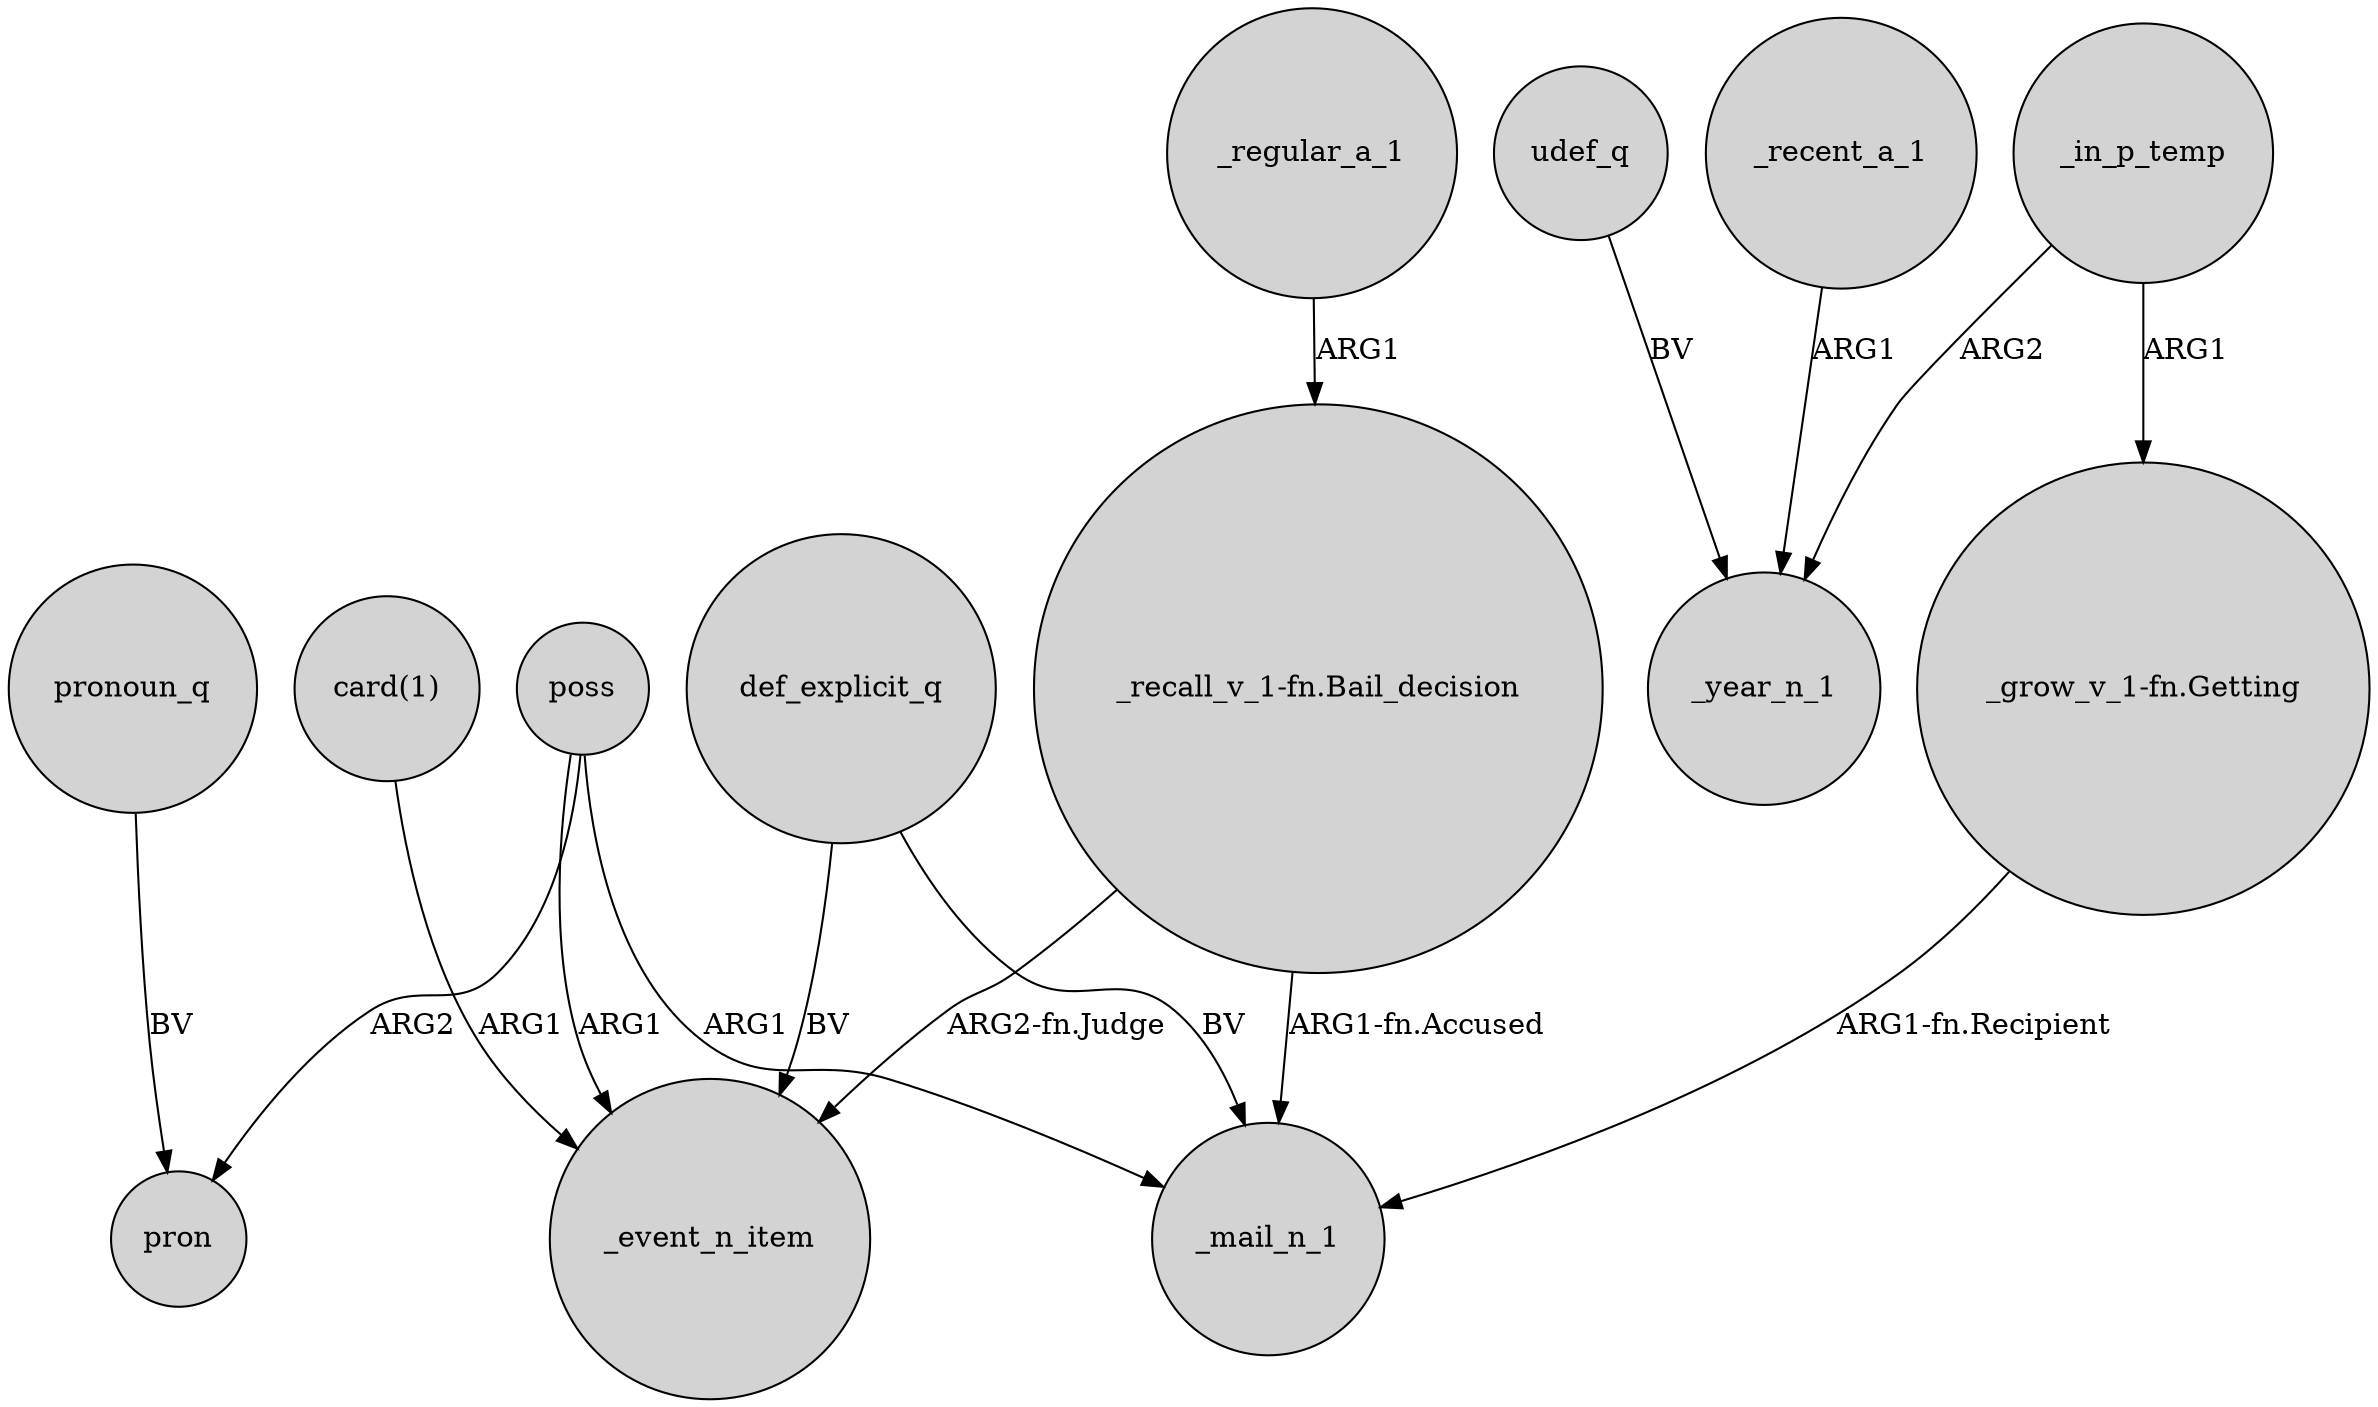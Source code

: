 digraph {
	node [shape=circle style=filled]
	poss -> _mail_n_1 [label=ARG1]
	poss -> _event_n_item [label=ARG1]
	def_explicit_q -> _mail_n_1 [label=BV]
	udef_q -> _year_n_1 [label=BV]
	"_recall_v_1-fn.Bail_decision" -> _mail_n_1 [label="ARG1-fn.Accused"]
	def_explicit_q -> _event_n_item [label=BV]
	_in_p_temp -> "_grow_v_1-fn.Getting" [label=ARG1]
	_in_p_temp -> _year_n_1 [label=ARG2]
	_regular_a_1 -> "_recall_v_1-fn.Bail_decision" [label=ARG1]
	"card(1)" -> _event_n_item [label=ARG1]
	"_recall_v_1-fn.Bail_decision" -> _event_n_item [label="ARG2-fn.Judge"]
	pronoun_q -> pron [label=BV]
	poss -> pron [label=ARG2]
	_recent_a_1 -> _year_n_1 [label=ARG1]
	"_grow_v_1-fn.Getting" -> _mail_n_1 [label="ARG1-fn.Recipient"]
}
